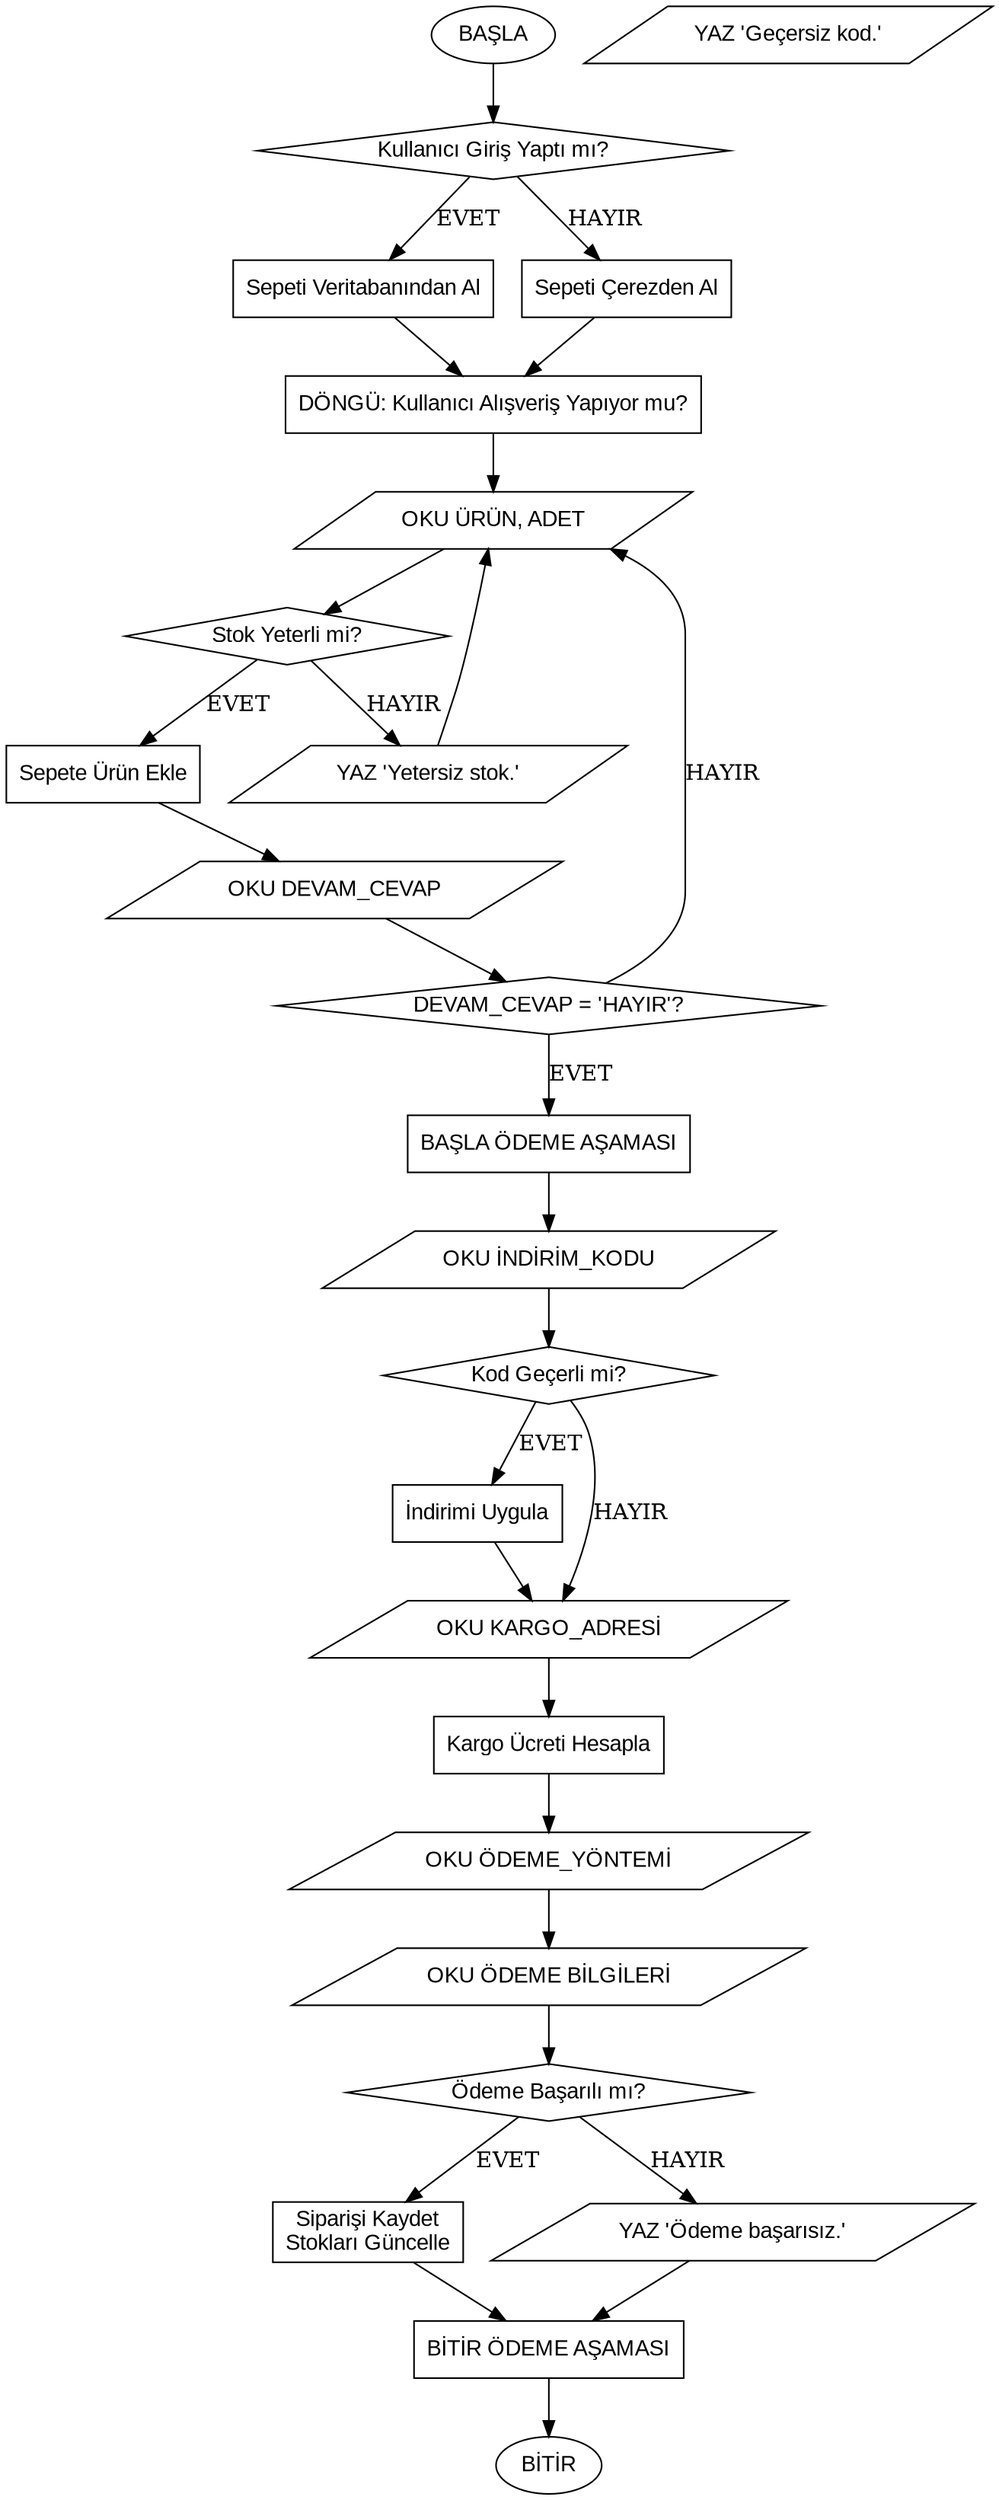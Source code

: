digraph ECommerce_Odeme_Sistemi {
    rankdir=TB;
    node [shape=box, fontname="Arial"];
    
    // Başlangıç ve Bitiş
    Basla [shape=oval, label="BAŞLA"];
    Bitir [shape=oval, label="BİTİR"];
    
    // 1. Oturum Yönetimi
    OturumKontrol [shape=diamond, label="Kullanıcı Giriş Yaptı mı?"];
    SepetiYukle [shape=box, label="Sepeti Veritabanından Al"];
    SepetiYukleCerez [shape=box, label="Sepeti Çerezden Al"];
    
    // 2. Ürün Ekleme Döngüsü
    AlisverisDongu [shape=box, label="DÖNGÜ: Kullanıcı Alışveriş Yapıyor mu?"];
    UrunSec [shape=parallelogram, label="OKU ÜRÜN, ADET"];
    StokKontrol [shape=diamond, label="Stok Yeterli mi?"];
    UrunEkle [shape=box, label="Sepete Ürün Ekle"];
    StokHata [shape=parallelogram, label="YAZ 'Yetersiz stok.'"];
    DevamSoru [shape=parallelogram, label="OKU DEVAM_CEVAP"];
    DevamKontrol [shape=diamond, label="DEVAM_CEVAP = 'HAYIR'?"];
    
    // 3. Ödeme Aşaması
    OdemeAsamasi [shape=box, label="BAŞLA ÖDEME AŞAMASI"];
    IndirimSoru [shape=parallelogram, label="OKU İNDİRİM_KODU"];
    IndirimKontrol [shape=diamond, label="Kod Geçerli mi?"];
    IndirimUygula [shape=box, label="İndirimi Uygula"];
    IndirimHata [shape=parallelogram, label="YAZ 'Geçersiz kod.'"];
    AdresGir [shape=parallelogram, label="OKU KARGO_ADRESİ"];
    KargoHesapla [shape=box, label="Kargo Ücreti Hesapla"];
    OdemeYontemiSec [shape=parallelogram, label="OKU ÖDEME_YÖNTEMİ"];
    
    // 4. Ödeme İşlemi
    OdemeBilgisiGir [shape=parallelogram, label="OKU ÖDEME BİLGİLERİ"];
    OdemeIslemi [shape=diamond, label="Ödeme Başarılı mı?"];
    SiparisKaydet [shape=box, label="Siparişi Kaydet\nStokları Güncelle"];
    OdemeHata [shape=parallelogram, label="YAZ 'Ödeme başarısız.'"];
    
    // 5. Bitiş
    OdemeBitir [shape=box, label="BİTİR ÖDEME AŞAMASI"];
    
    // Akış Bağlantıları
    Basla -> OturumKontrol;
    OturumKontrol -> SepetiYukle [label="EVET"];
    OturumKontrol -> SepetiYukleCerez [label="HAYIR"];
    SepetiYukle -> AlisverisDongu;
    SepetiYukleCerez -> AlisverisDongu;
    
    AlisverisDongu -> UrunSec;
    UrunSec -> StokKontrol;
    StokKontrol -> UrunEkle [label="EVET"];
    StokKontrol -> StokHata [label="HAYIR"];
    StokHata -> UrunSec;
    UrunEkle -> DevamSoru;
    DevamSoru -> DevamKontrol;
    DevamKontrol -> UrunSec [label="HAYIR"];
    DevamKontrol -> OdemeAsamasi [label="EVET"];
    
    OdemeAsamasi -> IndirimSoru;
    IndirimSoru -> IndirimKontrol;
    IndirimKontrol -> IndirimUygula [label="EVET"];
    IndirimKontrol -> AdresGir [label="HAYIR"];
    IndirimUygula -> AdresGir;
    
    AdresGir -> KargoHesapla;
    KargoHesapla -> OdemeYontemiSec;
    OdemeYontemiSec -> OdemeBilgisiGir;
    OdemeBilgisiGir -> OdemeIslemi;
    
    OdemeIslemi -> SiparisKaydet [label="EVET"];
    OdemeIslemi -> OdemeHata [label="HAYIR"];
    
    SiparisKaydet -> OdemeBitir;
    OdemeHata -> OdemeBitir;
    
    OdemeBitir -> Bitir;
}
